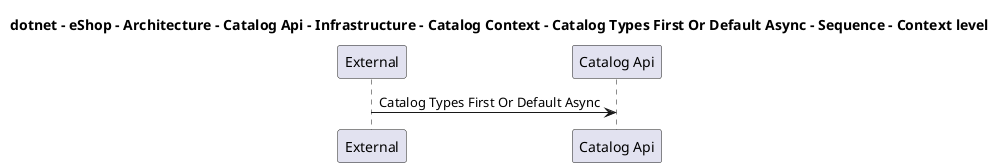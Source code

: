 @startuml

title dotnet - eShop - Architecture - Catalog Api - Infrastructure - Catalog Context - Catalog Types First Or Default Async - Sequence - Context level

participant "External" as C4InterFlow.SoftwareSystems.ExternalSystem
participant "Catalog Api" as dotnet.eShop.Architecture.SoftwareSystems.CatalogApi

C4InterFlow.SoftwareSystems.ExternalSystem -> dotnet.eShop.Architecture.SoftwareSystems.CatalogApi : Catalog Types First Or Default Async


@enduml
